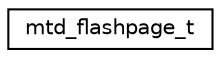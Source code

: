 digraph "Graphical Class Hierarchy"
{
 // LATEX_PDF_SIZE
  edge [fontname="Helvetica",fontsize="10",labelfontname="Helvetica",labelfontsize="10"];
  node [fontname="Helvetica",fontsize="10",shape=record];
  rankdir="LR";
  Node0 [label="mtd_flashpage_t",height=0.2,width=0.4,color="black", fillcolor="white", style="filled",URL="$structmtd__flashpage__t.html",tooltip="MTD flashpage descriptor."];
}
